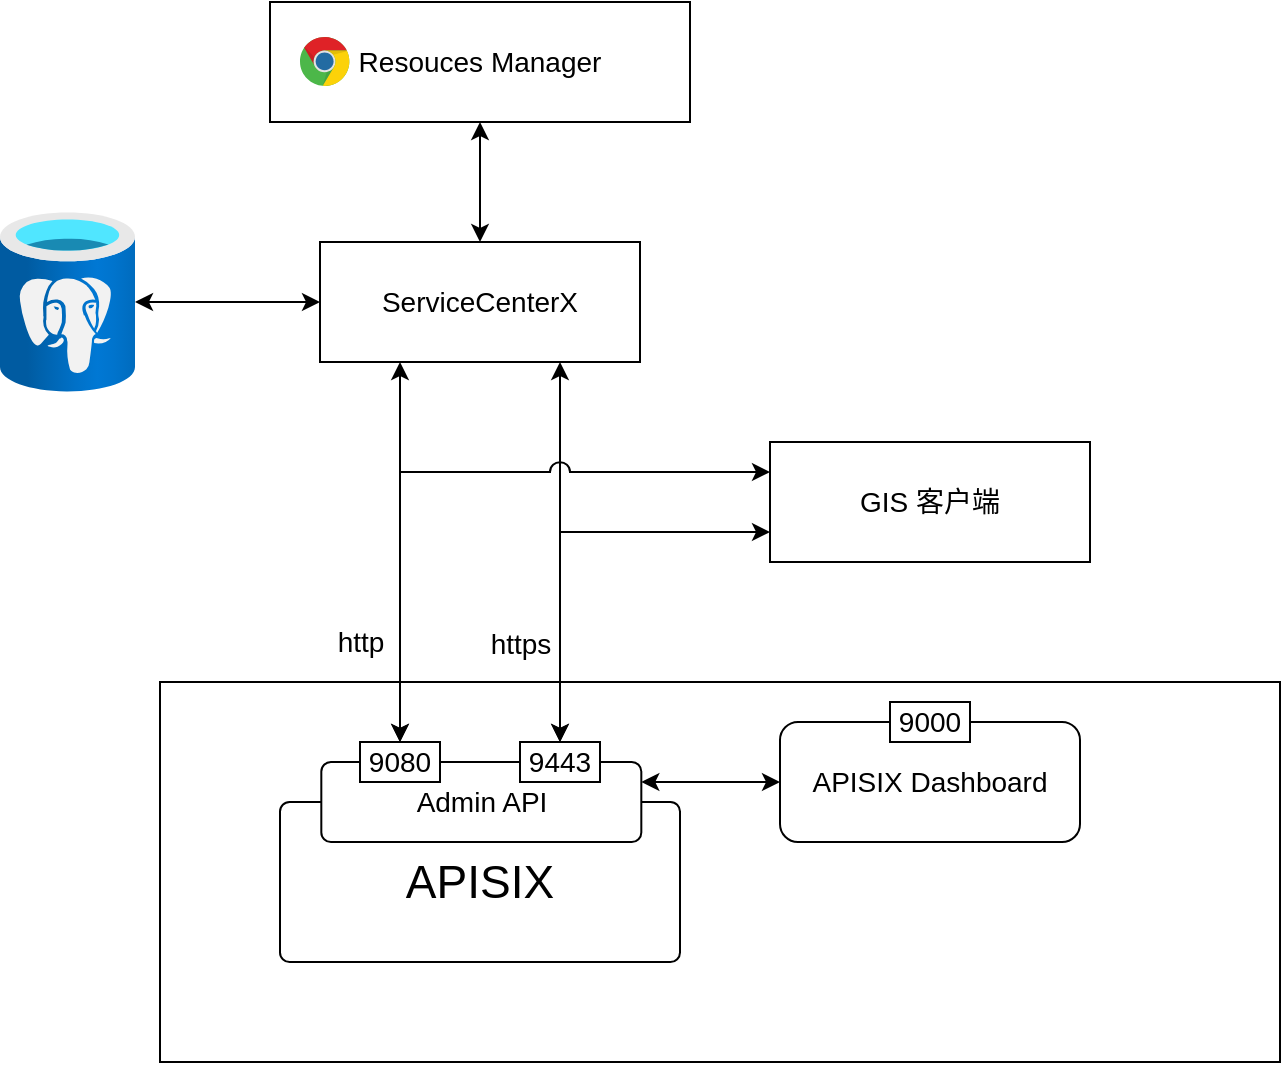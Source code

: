 <mxfile version="20.4.1" type="github" pages="2">
  <diagram id="e9moKl6Rp8YOU9BEZt6q" name="第 1 页">
    <mxGraphModel dx="1105" dy="1960" grid="1" gridSize="10" guides="1" tooltips="1" connect="1" arrows="1" fold="1" page="1" pageScale="1" pageWidth="827" pageHeight="1169" background="none" math="0" shadow="0">
      <root>
        <mxCell id="0" />
        <mxCell id="1" parent="0" />
        <mxCell id="w-KC4YoJ1CXvf5zeH__f-2" value="" style="rounded=0;whiteSpace=wrap;html=1;" parent="1" vertex="1">
          <mxGeometry x="390" y="170" width="560" height="190" as="geometry" />
        </mxCell>
        <mxCell id="w-KC4YoJ1CXvf5zeH__f-9" style="edgeStyle=orthogonalEdgeStyle;rounded=0;orthogonalLoop=1;jettySize=auto;html=1;exitX=0.5;exitY=1;exitDx=0;exitDy=0;strokeWidth=1;fontSize=14;fontColor=#000000;startArrow=classic;startFill=1;entryX=0.5;entryY=0;entryDx=0;entryDy=0;" parent="1" source="w-KC4YoJ1CXvf5zeH__f-8" target="w-KC4YoJ1CXvf5zeH__f-10" edge="1">
          <mxGeometry relative="1" as="geometry" />
        </mxCell>
        <mxCell id="w-KC4YoJ1CXvf5zeH__f-11" value="http" style="edgeStyle=orthogonalEdgeStyle;rounded=0;orthogonalLoop=1;jettySize=auto;html=1;exitX=0.25;exitY=1;exitDx=0;exitDy=0;entryX=0.5;entryY=0;entryDx=0;entryDy=0;strokeWidth=1;fontSize=14;fontColor=#000000;startArrow=classic;startFill=1;strokeColor=#000000;" parent="1" source="w-KC4YoJ1CXvf5zeH__f-10" target="w-KC4YoJ1CXvf5zeH__f-30" edge="1">
          <mxGeometry x="0.474" y="-20" relative="1" as="geometry">
            <mxPoint as="offset" />
          </mxGeometry>
        </mxCell>
        <mxCell id="w-KC4YoJ1CXvf5zeH__f-10" value="&lt;font color=&quot;#000000&quot;&gt;ServiceCenterX&lt;/font&gt;" style="rounded=0;whiteSpace=wrap;html=1;labelBackgroundColor=none;fontSize=14;fontColor=#0000CC;" parent="1" vertex="1">
          <mxGeometry x="470" y="-50" width="160" height="60" as="geometry" />
        </mxCell>
        <mxCell id="w-KC4YoJ1CXvf5zeH__f-46" style="edgeStyle=orthogonalEdgeStyle;rounded=0;orthogonalLoop=1;jettySize=auto;html=1;exitX=1;exitY=0.25;exitDx=0;exitDy=0;labelBackgroundColor=none;strokeColor=#000000;strokeWidth=1;fontSize=14;fontColor=#000000;startArrow=classic;startFill=1;" parent="1" source="w-KC4YoJ1CXvf5zeH__f-43" target="w-KC4YoJ1CXvf5zeH__f-22" edge="1">
          <mxGeometry relative="1" as="geometry" />
        </mxCell>
        <mxCell id="w-KC4YoJ1CXvf5zeH__f-54" style="edgeStyle=orthogonalEdgeStyle;rounded=0;jumpStyle=none;orthogonalLoop=1;jettySize=auto;html=1;exitX=0.5;exitY=0;exitDx=0;exitDy=0;entryX=0.75;entryY=1;entryDx=0;entryDy=0;labelBackgroundColor=none;strokeColor=#000000;strokeWidth=1;fontSize=23;fontColor=#000000;startArrow=classic;startFill=1;" parent="1" source="w-KC4YoJ1CXvf5zeH__f-31" target="w-KC4YoJ1CXvf5zeH__f-10" edge="1">
          <mxGeometry relative="1" as="geometry" />
        </mxCell>
        <mxCell id="w-KC4YoJ1CXvf5zeH__f-55" value="https" style="edgeLabel;html=1;align=center;verticalAlign=middle;resizable=0;points=[];fontSize=14;fontColor=#000000;" parent="w-KC4YoJ1CXvf5zeH__f-54" vertex="1" connectable="0">
          <mxGeometry x="0.068" y="2" relative="1" as="geometry">
            <mxPoint x="-18" y="52" as="offset" />
          </mxGeometry>
        </mxCell>
        <mxCell id="w-KC4YoJ1CXvf5zeH__f-48" value="&lt;font color=&quot;#000000&quot;&gt;GIS 客户端&lt;/font&gt;" style="rounded=0;whiteSpace=wrap;html=1;labelBackgroundColor=none;fontSize=14;fontColor=#0000CC;" parent="1" vertex="1">
          <mxGeometry x="695" y="50" width="160" height="60" as="geometry" />
        </mxCell>
        <mxCell id="w-KC4YoJ1CXvf5zeH__f-60" value="" style="edgeStyle=orthogonalEdgeStyle;rounded=0;jumpStyle=arc;orthogonalLoop=1;jettySize=auto;html=1;labelBackgroundColor=none;strokeColor=#000000;strokeWidth=1;fontSize=14;fontColor=#000000;startArrow=classic;startFill=1;" parent="1" source="w-KC4YoJ1CXvf5zeH__f-58" target="w-KC4YoJ1CXvf5zeH__f-10" edge="1">
          <mxGeometry relative="1" as="geometry" />
        </mxCell>
        <mxCell id="w-KC4YoJ1CXvf5zeH__f-58" value="" style="aspect=fixed;html=1;points=[];align=center;image;fontSize=12;image=img/lib/azure2/databases/Azure_Database_PostgreSQL_Server.svg;labelBackgroundColor=default;fontColor=#000000;" parent="1" vertex="1">
          <mxGeometry x="310" y="-65" width="67.5" height="90" as="geometry" />
        </mxCell>
        <mxCell id="w-KC4YoJ1CXvf5zeH__f-76" value="" style="group" parent="1" vertex="1" connectable="0">
          <mxGeometry x="445" y="-170" width="210" height="60" as="geometry" />
        </mxCell>
        <mxCell id="w-KC4YoJ1CXvf5zeH__f-8" value="&lt;font color=&quot;#000000&quot;&gt;Resouces Manager&lt;/font&gt;" style="rounded=0;whiteSpace=wrap;html=1;labelBackgroundColor=none;fontSize=14;fontColor=#0000CC;" parent="w-KC4YoJ1CXvf5zeH__f-76" vertex="1">
          <mxGeometry width="210" height="60" as="geometry" />
        </mxCell>
        <mxCell id="w-KC4YoJ1CXvf5zeH__f-75" value="" style="dashed=0;outlineConnect=0;html=1;align=center;labelPosition=center;verticalLabelPosition=bottom;verticalAlign=top;shape=mxgraph.weblogos.chrome;labelBackgroundColor=default;fontSize=14;fontColor=#000000;" parent="w-KC4YoJ1CXvf5zeH__f-76" vertex="1">
          <mxGeometry x="15.0" y="17.5" width="25" height="25" as="geometry" />
        </mxCell>
        <mxCell id="w-KC4YoJ1CXvf5zeH__f-80" value="" style="group" parent="1" vertex="1" connectable="0">
          <mxGeometry x="700" y="180" width="150" height="70" as="geometry" />
        </mxCell>
        <mxCell id="w-KC4YoJ1CXvf5zeH__f-22" value="APISIX Dashboard" style="rounded=1;whiteSpace=wrap;html=1;labelBackgroundColor=none;fontSize=14;fontColor=#000000;" parent="w-KC4YoJ1CXvf5zeH__f-80" vertex="1">
          <mxGeometry y="10" width="150" height="60" as="geometry" />
        </mxCell>
        <mxCell id="w-KC4YoJ1CXvf5zeH__f-36" value="9000" style="rounded=0;whiteSpace=wrap;html=1;labelBackgroundColor=default;fontSize=14;fontColor=#000000;" parent="w-KC4YoJ1CXvf5zeH__f-80" vertex="1">
          <mxGeometry x="55" width="40" height="20" as="geometry" />
        </mxCell>
        <mxCell id="w-KC4YoJ1CXvf5zeH__f-82" value="" style="group" parent="1" vertex="1" connectable="0">
          <mxGeometry x="450" y="200" width="200" height="110" as="geometry" />
        </mxCell>
        <mxCell id="w-KC4YoJ1CXvf5zeH__f-20" value="APISIX" style="rounded=1;whiteSpace=wrap;html=1;labelBackgroundColor=none;fontSize=23;fontColor=#000000;arcSize=6;" parent="w-KC4YoJ1CXvf5zeH__f-82" vertex="1">
          <mxGeometry y="30" width="200" height="80" as="geometry" />
        </mxCell>
        <mxCell id="w-KC4YoJ1CXvf5zeH__f-81" value="" style="group" parent="w-KC4YoJ1CXvf5zeH__f-82" vertex="1" connectable="0">
          <mxGeometry x="20.66" width="160.0" height="50" as="geometry" />
        </mxCell>
        <mxCell id="w-KC4YoJ1CXvf5zeH__f-43" value="Admin API" style="rounded=1;whiteSpace=wrap;html=1;labelBackgroundColor=default;fontSize=14;fontColor=#000000;arcSize=12;" parent="w-KC4YoJ1CXvf5zeH__f-81" vertex="1">
          <mxGeometry y="10" width="160" height="40" as="geometry" />
        </mxCell>
        <mxCell id="w-KC4YoJ1CXvf5zeH__f-30" value="9080" style="rounded=0;whiteSpace=wrap;html=1;labelBackgroundColor=default;fontSize=14;fontColor=#000000;" parent="w-KC4YoJ1CXvf5zeH__f-81" vertex="1">
          <mxGeometry x="19.34" width="40" height="20" as="geometry" />
        </mxCell>
        <mxCell id="w-KC4YoJ1CXvf5zeH__f-31" value="9443" style="rounded=0;whiteSpace=wrap;html=1;labelBackgroundColor=default;fontSize=14;fontColor=#000000;" parent="w-KC4YoJ1CXvf5zeH__f-81" vertex="1">
          <mxGeometry x="99.34" width="40" height="20" as="geometry" />
        </mxCell>
        <mxCell id="w-KC4YoJ1CXvf5zeH__f-83" style="edgeStyle=orthogonalEdgeStyle;rounded=0;jumpStyle=arc;jumpSize=10;orthogonalLoop=1;jettySize=auto;html=1;exitX=0.5;exitY=0;exitDx=0;exitDy=0;entryX=0;entryY=0.25;entryDx=0;entryDy=0;labelBackgroundColor=none;strokeColor=#000000;strokeWidth=1;fontSize=14;fontColor=#000000;startArrow=classic;startFill=1;" parent="1" source="w-KC4YoJ1CXvf5zeH__f-30" target="w-KC4YoJ1CXvf5zeH__f-48" edge="1">
          <mxGeometry relative="1" as="geometry" />
        </mxCell>
        <mxCell id="w-KC4YoJ1CXvf5zeH__f-84" style="edgeStyle=orthogonalEdgeStyle;rounded=0;jumpStyle=arc;jumpSize=10;orthogonalLoop=1;jettySize=auto;html=1;exitX=0.5;exitY=0;exitDx=0;exitDy=0;entryX=0;entryY=0.75;entryDx=0;entryDy=0;labelBackgroundColor=none;strokeColor=#000000;strokeWidth=1;fontSize=14;fontColor=#000000;startArrow=classic;startFill=1;" parent="1" source="w-KC4YoJ1CXvf5zeH__f-31" target="w-KC4YoJ1CXvf5zeH__f-48" edge="1">
          <mxGeometry relative="1" as="geometry" />
        </mxCell>
      </root>
    </mxGraphModel>
  </diagram>
  <diagram id="9m5Ll35B-WOEyowYF9uK" name="Kong">
    <mxGraphModel dx="762" dy="546" grid="1" gridSize="10" guides="1" tooltips="1" connect="1" arrows="1" fold="1" page="1" pageScale="1" pageWidth="827" pageHeight="1169" math="0" shadow="0">
      <root>
        <mxCell id="0" />
        <mxCell id="1" parent="0" />
        <mxCell id="Lf44zV5TYb59iKxW0Kao-2" value="" style="rounded=0;whiteSpace=wrap;html=1;" vertex="1" parent="1">
          <mxGeometry x="110" y="230" width="590" height="280" as="geometry" />
        </mxCell>
        <mxCell id="Lf44zV5TYb59iKxW0Kao-8" value="" style="rounded=0;whiteSpace=wrap;html=1;" vertex="1" parent="1">
          <mxGeometry x="105" y="550" width="590" height="140" as="geometry" />
        </mxCell>
        <mxCell id="Lf44zV5TYb59iKxW0Kao-10" value="target" style="rounded=0;whiteSpace=wrap;html=1;" vertex="1" parent="1">
          <mxGeometry x="440" y="580" width="120" height="50" as="geometry" />
        </mxCell>
        <mxCell id="Lf44zV5TYb59iKxW0Kao-11" value="target" style="rounded=0;whiteSpace=wrap;html=1;" vertex="1" parent="1">
          <mxGeometry x="460" y="600" width="120" height="50" as="geometry" />
        </mxCell>
        <mxCell id="Lf44zV5TYb59iKxW0Kao-14" style="edgeStyle=orthogonalEdgeStyle;rounded=0;orthogonalLoop=1;jettySize=auto;html=1;exitX=0.5;exitY=1;exitDx=0;exitDy=0;entryX=0.5;entryY=0;entryDx=0;entryDy=0;" edge="1" parent="1" source="Lf44zV5TYb59iKxW0Kao-1" target="Lf44zV5TYb59iKxW0Kao-5">
          <mxGeometry relative="1" as="geometry" />
        </mxCell>
        <mxCell id="Lf44zV5TYb59iKxW0Kao-1" value="Client" style="rounded=0;whiteSpace=wrap;html=1;" vertex="1" parent="1">
          <mxGeometry x="340" y="130" width="120" height="50" as="geometry" />
        </mxCell>
        <mxCell id="Lf44zV5TYb59iKxW0Kao-3" value="Kong Gateway" style="text;html=1;strokeColor=none;fillColor=none;align=center;verticalAlign=middle;whiteSpace=wrap;rounded=0;" vertex="1" parent="1">
          <mxGeometry x="120" y="220" width="100" height="30" as="geometry" />
        </mxCell>
        <mxCell id="Lf44zV5TYb59iKxW0Kao-15" value="N:1" style="edgeStyle=orthogonalEdgeStyle;rounded=0;orthogonalLoop=1;jettySize=auto;html=1;exitX=0.5;exitY=1;exitDx=0;exitDy=0;entryX=0.5;entryY=0;entryDx=0;entryDy=0;" edge="1" parent="1" source="Lf44zV5TYb59iKxW0Kao-5" target="Lf44zV5TYb59iKxW0Kao-6">
          <mxGeometry relative="1" as="geometry" />
        </mxCell>
        <mxCell id="Lf44zV5TYb59iKxW0Kao-5" value="route" style="rounded=0;whiteSpace=wrap;html=1;" vertex="1" parent="1">
          <mxGeometry x="340" y="250" width="120" height="50" as="geometry" />
        </mxCell>
        <mxCell id="Lf44zV5TYb59iKxW0Kao-16" style="edgeStyle=orthogonalEdgeStyle;rounded=0;orthogonalLoop=1;jettySize=auto;html=1;exitX=1;exitY=0.5;exitDx=0;exitDy=0;" edge="1" parent="1" source="Lf44zV5TYb59iKxW0Kao-6" target="Lf44zV5TYb59iKxW0Kao-7">
          <mxGeometry relative="1" as="geometry" />
        </mxCell>
        <mxCell id="Lf44zV5TYb59iKxW0Kao-19" value="1:1" style="edgeLabel;html=1;align=center;verticalAlign=middle;resizable=0;points=[];" vertex="1" connectable="0" parent="Lf44zV5TYb59iKxW0Kao-16">
          <mxGeometry x="-0.327" relative="1" as="geometry">
            <mxPoint as="offset" />
          </mxGeometry>
        </mxCell>
        <mxCell id="Lf44zV5TYb59iKxW0Kao-20" value="1:1" style="edgeStyle=orthogonalEdgeStyle;rounded=0;orthogonalLoop=1;jettySize=auto;html=1;exitX=0;exitY=0.5;exitDx=0;exitDy=0;" edge="1" parent="1" source="Lf44zV5TYb59iKxW0Kao-6" target="Lf44zV5TYb59iKxW0Kao-9">
          <mxGeometry relative="1" as="geometry" />
        </mxCell>
        <mxCell id="Lf44zV5TYb59iKxW0Kao-6" value="service" style="rounded=0;whiteSpace=wrap;html=1;" vertex="1" parent="1">
          <mxGeometry x="340" y="355" width="120" height="50" as="geometry" />
        </mxCell>
        <mxCell id="Lf44zV5TYb59iKxW0Kao-21" style="edgeStyle=orthogonalEdgeStyle;rounded=0;orthogonalLoop=1;jettySize=auto;html=1;exitX=0.5;exitY=1;exitDx=0;exitDy=0;entryX=0.5;entryY=0;entryDx=0;entryDy=0;" edge="1" parent="1" source="Lf44zV5TYb59iKxW0Kao-7" target="Lf44zV5TYb59iKxW0Kao-10">
          <mxGeometry relative="1" as="geometry" />
        </mxCell>
        <mxCell id="Lf44zV5TYb59iKxW0Kao-22" style="edgeStyle=orthogonalEdgeStyle;rounded=0;orthogonalLoop=1;jettySize=auto;html=1;exitX=0.5;exitY=1;exitDx=0;exitDy=0;entryX=0.5;entryY=0;entryDx=0;entryDy=0;" edge="1" parent="1" source="Lf44zV5TYb59iKxW0Kao-7" target="Lf44zV5TYb59iKxW0Kao-11">
          <mxGeometry relative="1" as="geometry" />
        </mxCell>
        <mxCell id="Lf44zV5TYb59iKxW0Kao-23" value="1:N" style="edgeStyle=orthogonalEdgeStyle;rounded=0;orthogonalLoop=1;jettySize=auto;html=1;exitX=0.5;exitY=1;exitDx=0;exitDy=0;entryX=0.5;entryY=0;entryDx=0;entryDy=0;" edge="1" parent="1" source="Lf44zV5TYb59iKxW0Kao-7" target="Lf44zV5TYb59iKxW0Kao-12">
          <mxGeometry x="-0.333" y="10" relative="1" as="geometry">
            <mxPoint as="offset" />
          </mxGeometry>
        </mxCell>
        <mxCell id="Lf44zV5TYb59iKxW0Kao-7" value="upstream" style="rounded=0;whiteSpace=wrap;html=1;" vertex="1" parent="1">
          <mxGeometry x="480" y="430" width="120" height="50" as="geometry" />
        </mxCell>
        <mxCell id="Lf44zV5TYb59iKxW0Kao-9" value="target" style="rounded=0;whiteSpace=wrap;html=1;" vertex="1" parent="1">
          <mxGeometry x="190" y="600" width="120" height="50" as="geometry" />
        </mxCell>
        <mxCell id="Lf44zV5TYb59iKxW0Kao-12" value="target" style="rounded=0;whiteSpace=wrap;html=1;" vertex="1" parent="1">
          <mxGeometry x="480" y="620" width="120" height="50" as="geometry" />
        </mxCell>
        <mxCell id="Lf44zV5TYb59iKxW0Kao-13" value="ups server" style="text;html=1;strokeColor=none;fillColor=none;align=center;verticalAlign=middle;whiteSpace=wrap;rounded=0;" vertex="1" parent="1">
          <mxGeometry x="120" y="560" width="60" height="30" as="geometry" />
        </mxCell>
      </root>
    </mxGraphModel>
  </diagram>
</mxfile>
